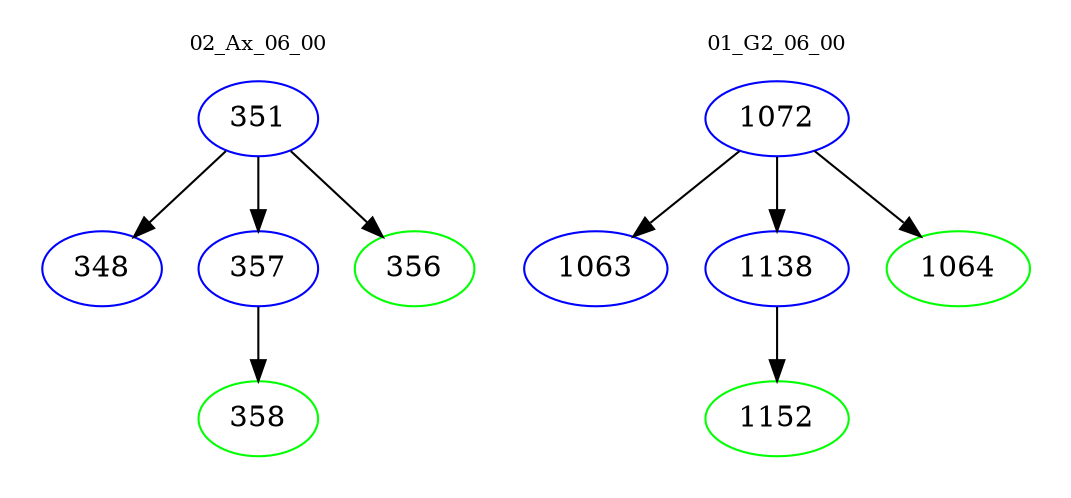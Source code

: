digraph{
subgraph cluster_0 {
color = white
label = "02_Ax_06_00";
fontsize=10;
T0_351 [label="351", color="blue"]
T0_351 -> T0_348 [color="black"]
T0_348 [label="348", color="blue"]
T0_351 -> T0_357 [color="black"]
T0_357 [label="357", color="blue"]
T0_357 -> T0_358 [color="black"]
T0_358 [label="358", color="green"]
T0_351 -> T0_356 [color="black"]
T0_356 [label="356", color="green"]
}
subgraph cluster_1 {
color = white
label = "01_G2_06_00";
fontsize=10;
T1_1072 [label="1072", color="blue"]
T1_1072 -> T1_1063 [color="black"]
T1_1063 [label="1063", color="blue"]
T1_1072 -> T1_1138 [color="black"]
T1_1138 [label="1138", color="blue"]
T1_1138 -> T1_1152 [color="black"]
T1_1152 [label="1152", color="green"]
T1_1072 -> T1_1064 [color="black"]
T1_1064 [label="1064", color="green"]
}
}
